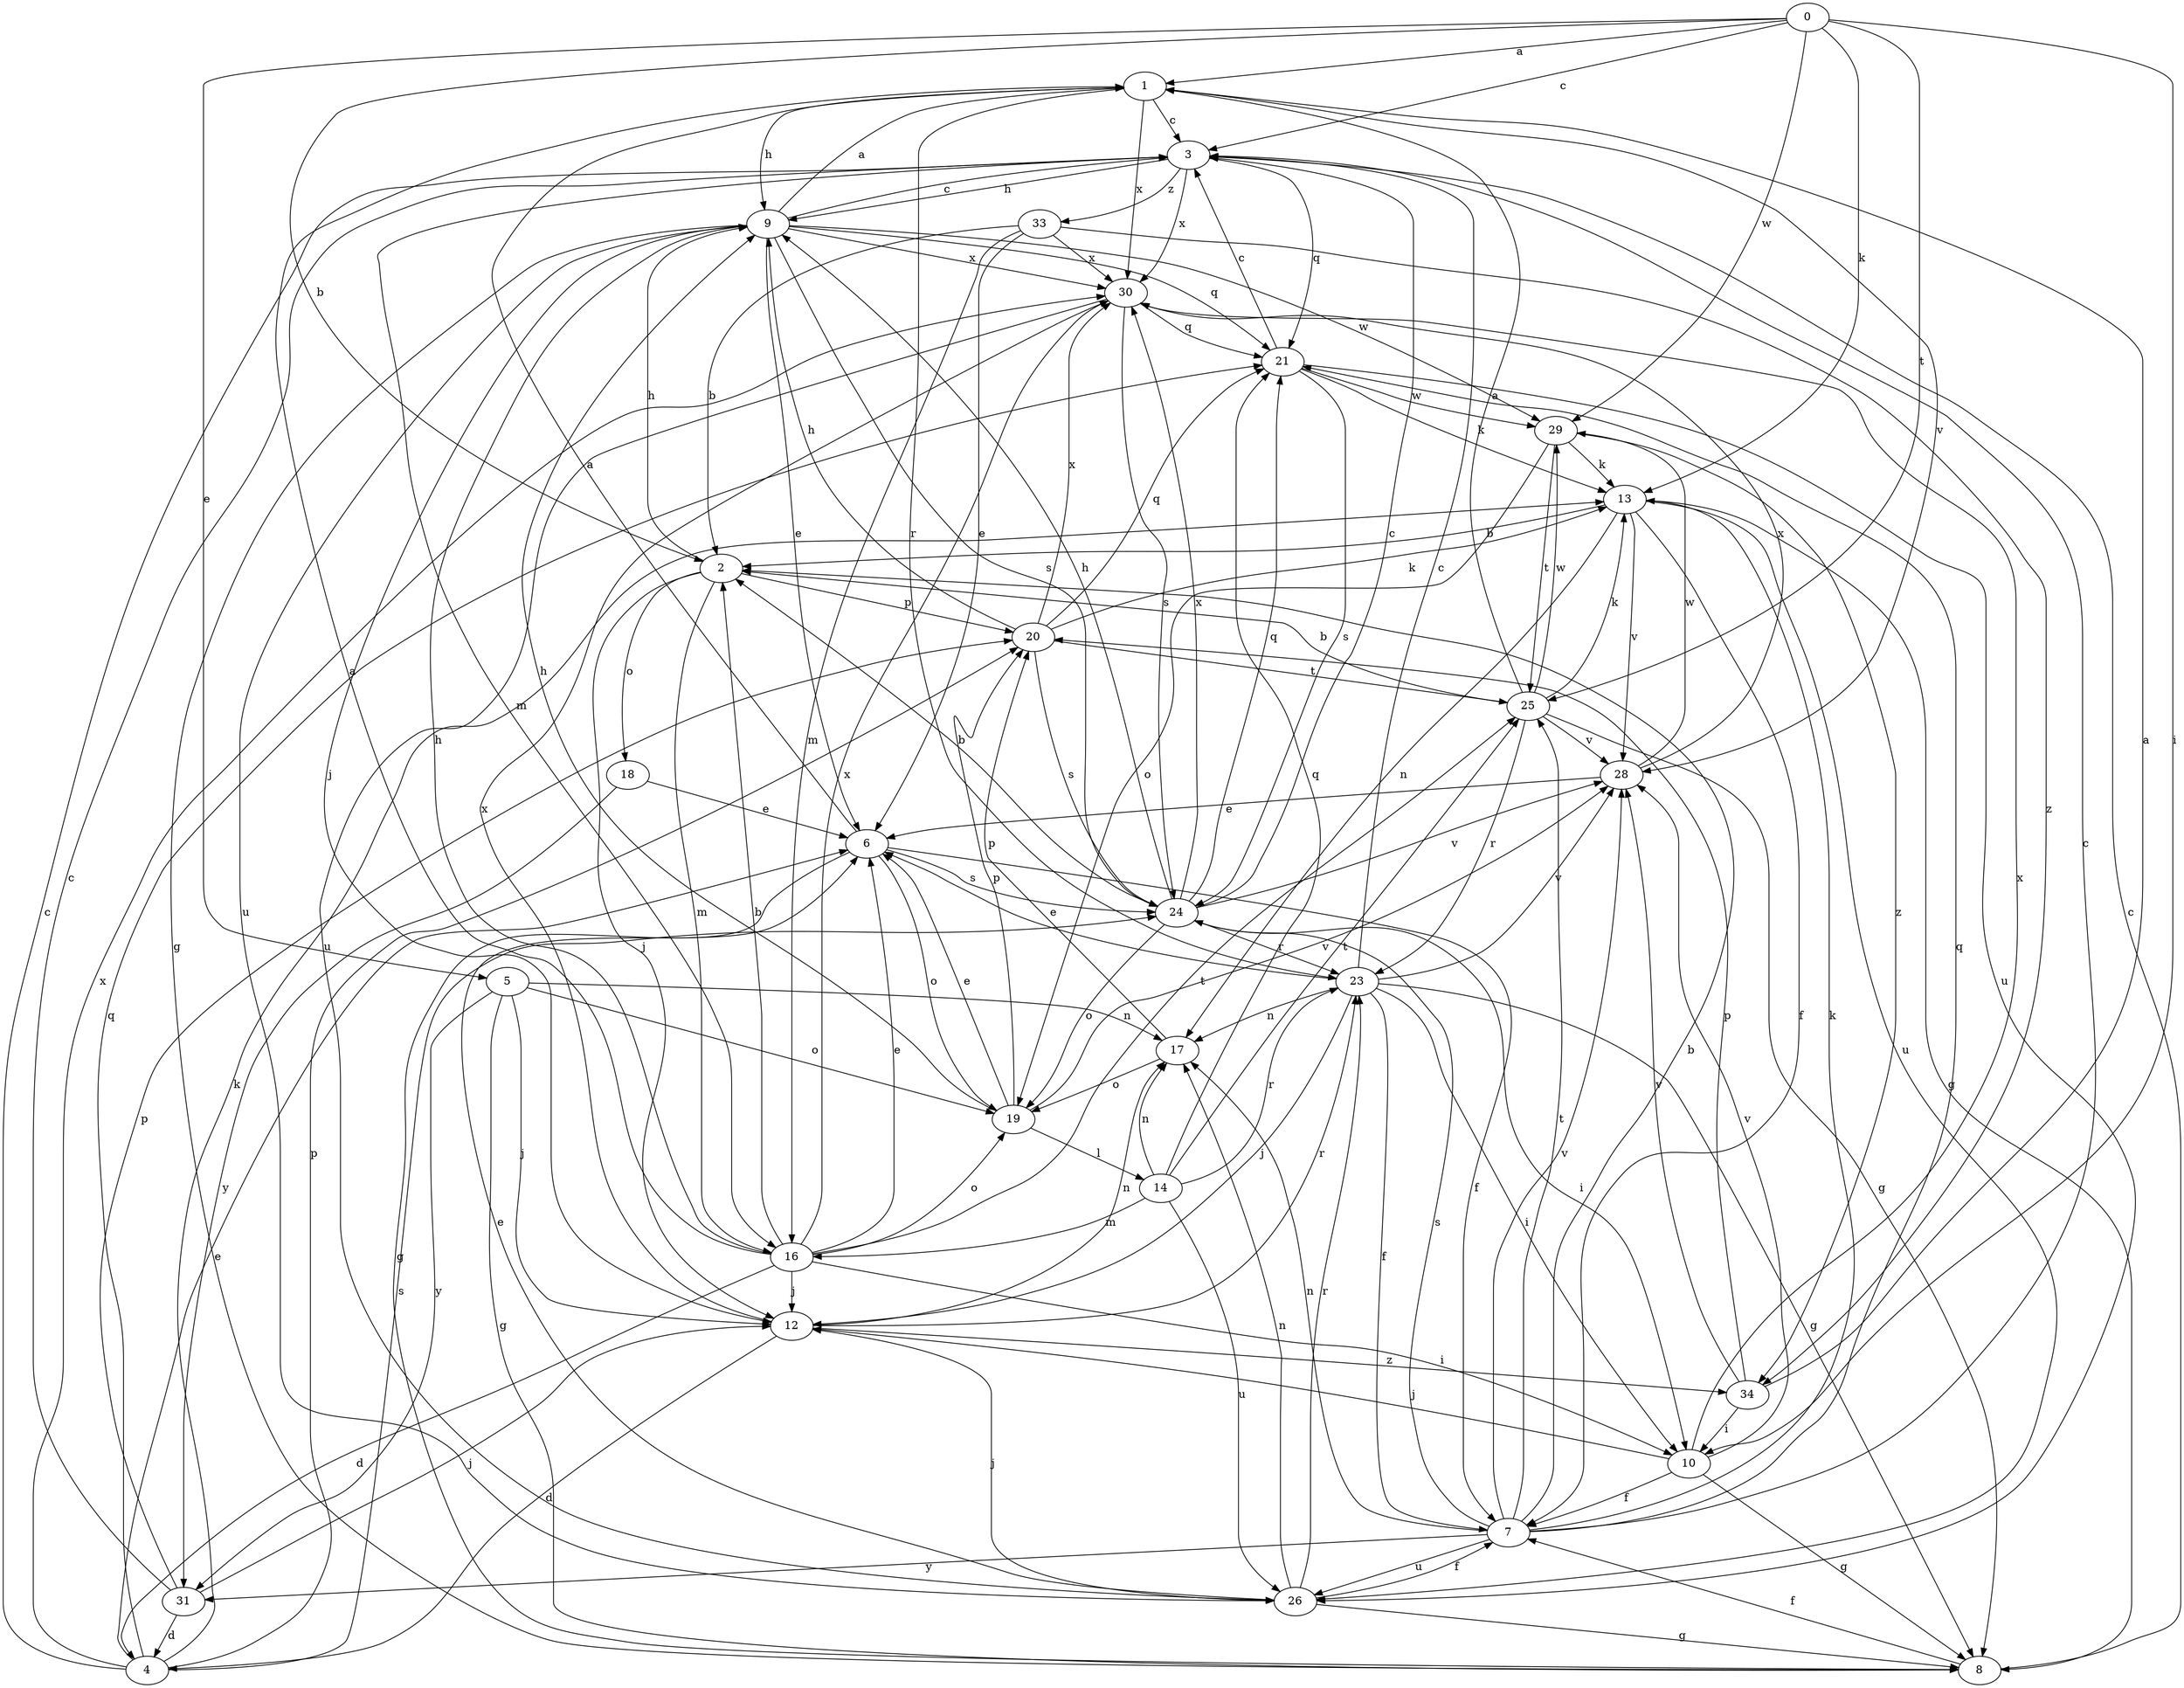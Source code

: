 strict digraph  {
0;
1;
2;
3;
4;
5;
6;
7;
8;
9;
10;
12;
13;
14;
16;
17;
18;
19;
20;
21;
23;
24;
25;
26;
28;
29;
30;
31;
33;
34;
0 -> 1  [label=a];
0 -> 2  [label=b];
0 -> 3  [label=c];
0 -> 5  [label=e];
0 -> 10  [label=i];
0 -> 13  [label=k];
0 -> 25  [label=t];
0 -> 29  [label=w];
1 -> 3  [label=c];
1 -> 9  [label=h];
1 -> 23  [label=r];
1 -> 28  [label=v];
1 -> 30  [label=x];
2 -> 9  [label=h];
2 -> 12  [label=j];
2 -> 16  [label=m];
2 -> 18  [label=o];
2 -> 20  [label=p];
3 -> 9  [label=h];
3 -> 16  [label=m];
3 -> 21  [label=q];
3 -> 30  [label=x];
3 -> 33  [label=z];
4 -> 3  [label=c];
4 -> 6  [label=e];
4 -> 13  [label=k];
4 -> 20  [label=p];
4 -> 21  [label=q];
4 -> 24  [label=s];
4 -> 30  [label=x];
5 -> 8  [label=g];
5 -> 12  [label=j];
5 -> 17  [label=n];
5 -> 19  [label=o];
5 -> 31  [label=y];
6 -> 1  [label=a];
6 -> 7  [label=f];
6 -> 8  [label=g];
6 -> 19  [label=o];
6 -> 24  [label=s];
7 -> 2  [label=b];
7 -> 3  [label=c];
7 -> 13  [label=k];
7 -> 17  [label=n];
7 -> 21  [label=q];
7 -> 24  [label=s];
7 -> 25  [label=t];
7 -> 26  [label=u];
7 -> 28  [label=v];
7 -> 31  [label=y];
8 -> 3  [label=c];
8 -> 7  [label=f];
9 -> 1  [label=a];
9 -> 3  [label=c];
9 -> 6  [label=e];
9 -> 8  [label=g];
9 -> 12  [label=j];
9 -> 21  [label=q];
9 -> 24  [label=s];
9 -> 26  [label=u];
9 -> 29  [label=w];
9 -> 30  [label=x];
10 -> 7  [label=f];
10 -> 8  [label=g];
10 -> 12  [label=j];
10 -> 28  [label=v];
10 -> 30  [label=x];
12 -> 4  [label=d];
12 -> 17  [label=n];
12 -> 23  [label=r];
12 -> 30  [label=x];
12 -> 34  [label=z];
13 -> 2  [label=b];
13 -> 7  [label=f];
13 -> 8  [label=g];
13 -> 17  [label=n];
13 -> 26  [label=u];
13 -> 28  [label=v];
14 -> 16  [label=m];
14 -> 17  [label=n];
14 -> 21  [label=q];
14 -> 23  [label=r];
14 -> 25  [label=t];
14 -> 26  [label=u];
16 -> 1  [label=a];
16 -> 2  [label=b];
16 -> 4  [label=d];
16 -> 6  [label=e];
16 -> 9  [label=h];
16 -> 10  [label=i];
16 -> 12  [label=j];
16 -> 19  [label=o];
16 -> 25  [label=t];
16 -> 30  [label=x];
17 -> 19  [label=o];
17 -> 20  [label=p];
18 -> 6  [label=e];
18 -> 31  [label=y];
19 -> 6  [label=e];
19 -> 9  [label=h];
19 -> 14  [label=l];
19 -> 20  [label=p];
19 -> 28  [label=v];
20 -> 9  [label=h];
20 -> 13  [label=k];
20 -> 21  [label=q];
20 -> 24  [label=s];
20 -> 25  [label=t];
20 -> 30  [label=x];
21 -> 3  [label=c];
21 -> 13  [label=k];
21 -> 24  [label=s];
21 -> 26  [label=u];
21 -> 29  [label=w];
23 -> 3  [label=c];
23 -> 6  [label=e];
23 -> 7  [label=f];
23 -> 8  [label=g];
23 -> 10  [label=i];
23 -> 12  [label=j];
23 -> 17  [label=n];
23 -> 28  [label=v];
24 -> 2  [label=b];
24 -> 3  [label=c];
24 -> 9  [label=h];
24 -> 10  [label=i];
24 -> 19  [label=o];
24 -> 21  [label=q];
24 -> 23  [label=r];
24 -> 28  [label=v];
24 -> 30  [label=x];
25 -> 1  [label=a];
25 -> 2  [label=b];
25 -> 8  [label=g];
25 -> 13  [label=k];
25 -> 23  [label=r];
25 -> 28  [label=v];
25 -> 29  [label=w];
26 -> 6  [label=e];
26 -> 7  [label=f];
26 -> 8  [label=g];
26 -> 12  [label=j];
26 -> 17  [label=n];
26 -> 23  [label=r];
28 -> 6  [label=e];
28 -> 29  [label=w];
28 -> 30  [label=x];
29 -> 13  [label=k];
29 -> 19  [label=o];
29 -> 25  [label=t];
29 -> 34  [label=z];
30 -> 21  [label=q];
30 -> 24  [label=s];
30 -> 26  [label=u];
31 -> 3  [label=c];
31 -> 4  [label=d];
31 -> 12  [label=j];
31 -> 20  [label=p];
33 -> 2  [label=b];
33 -> 6  [label=e];
33 -> 16  [label=m];
33 -> 30  [label=x];
33 -> 34  [label=z];
34 -> 1  [label=a];
34 -> 10  [label=i];
34 -> 20  [label=p];
34 -> 28  [label=v];
}
